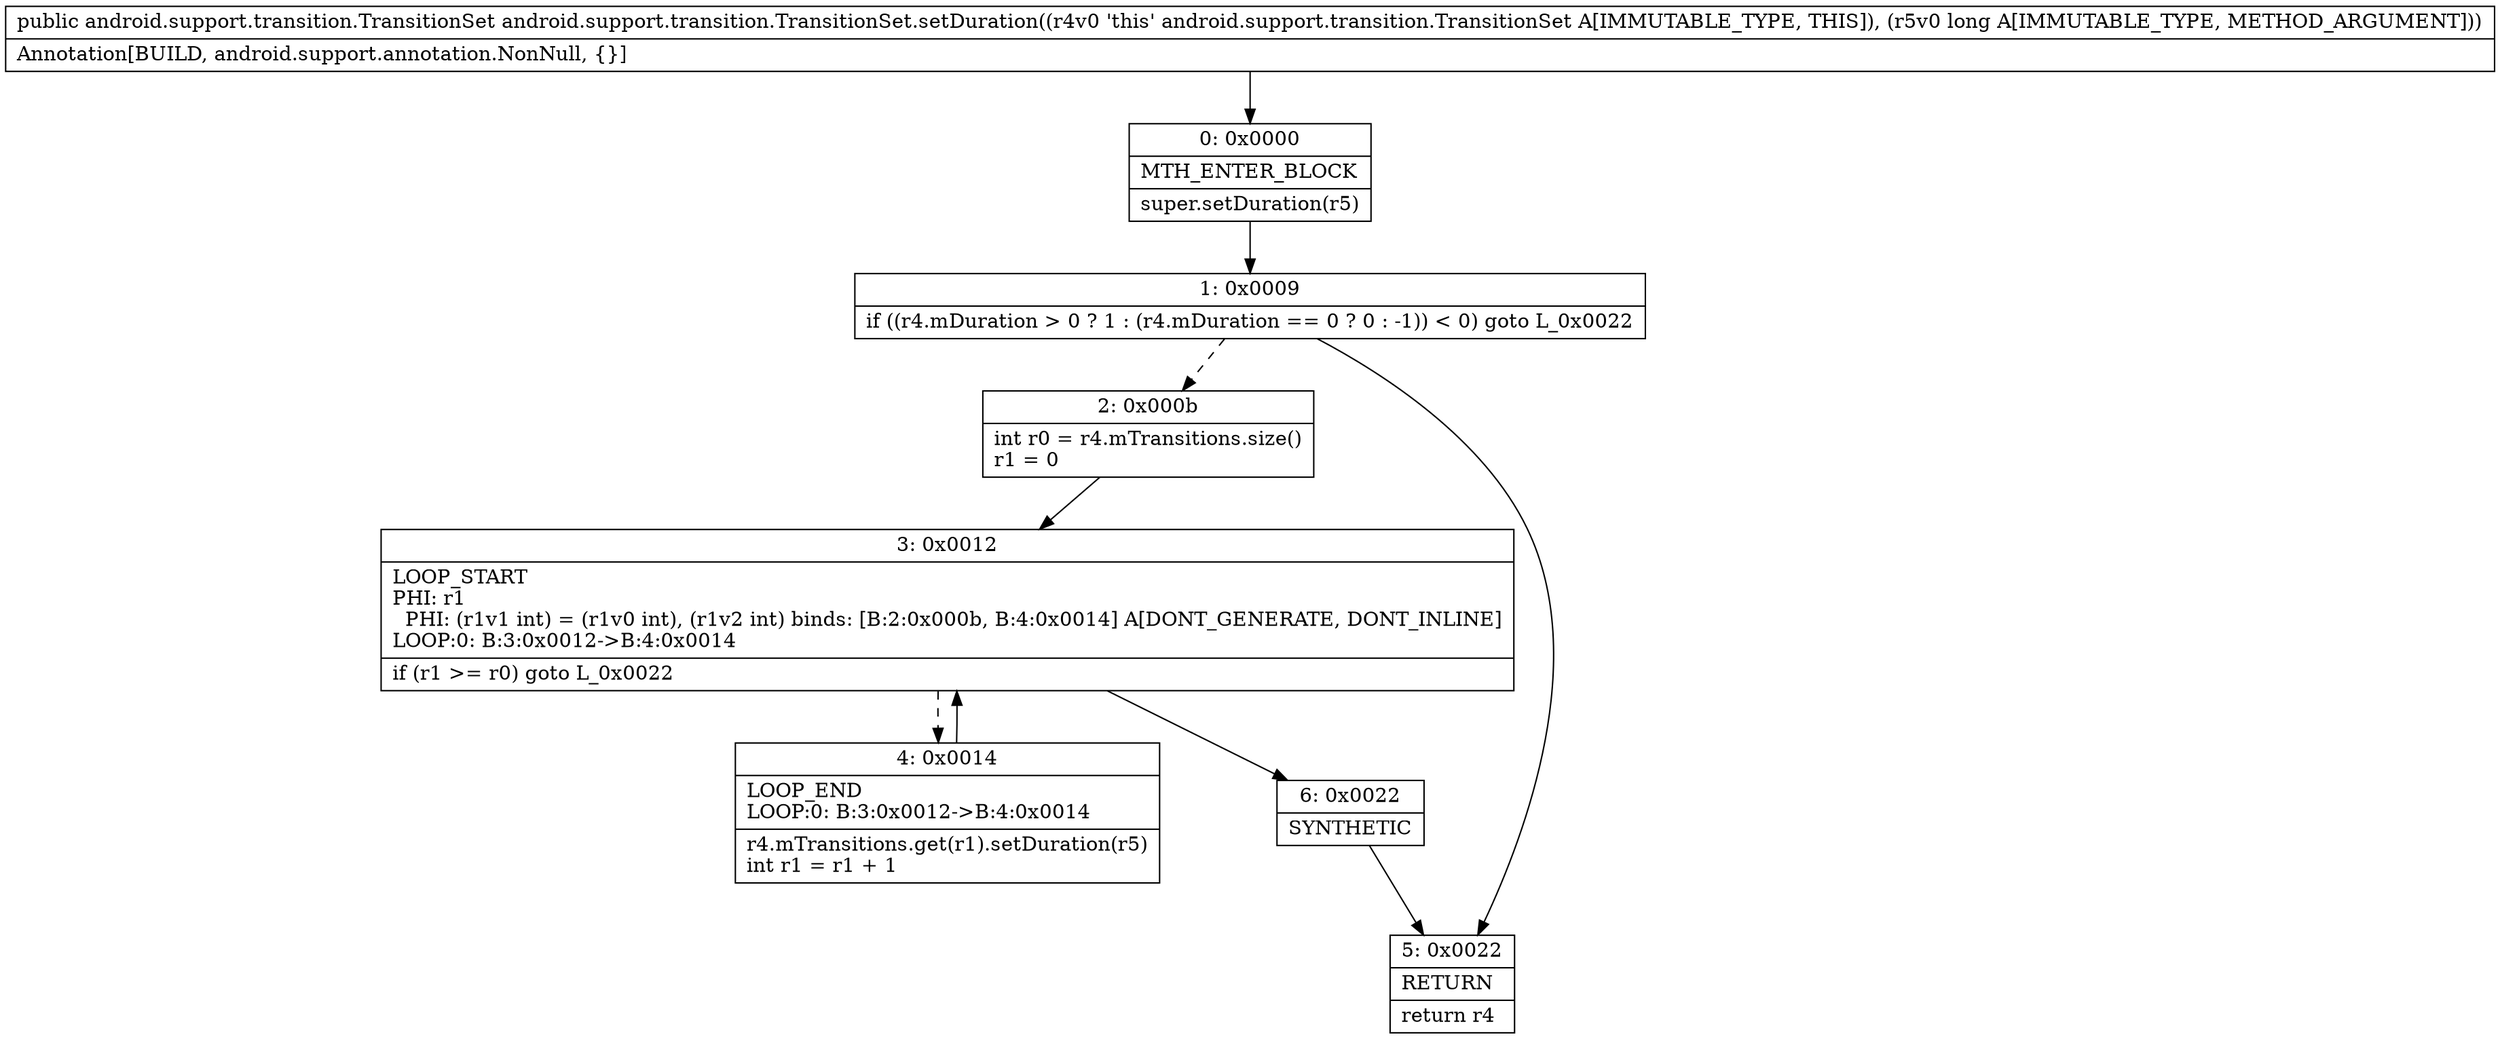 digraph "CFG forandroid.support.transition.TransitionSet.setDuration(J)Landroid\/support\/transition\/TransitionSet;" {
Node_0 [shape=record,label="{0\:\ 0x0000|MTH_ENTER_BLOCK\l|super.setDuration(r5)\l}"];
Node_1 [shape=record,label="{1\:\ 0x0009|if ((r4.mDuration \> 0 ? 1 : (r4.mDuration == 0 ? 0 : \-1)) \< 0) goto L_0x0022\l}"];
Node_2 [shape=record,label="{2\:\ 0x000b|int r0 = r4.mTransitions.size()\lr1 = 0\l}"];
Node_3 [shape=record,label="{3\:\ 0x0012|LOOP_START\lPHI: r1 \l  PHI: (r1v1 int) = (r1v0 int), (r1v2 int) binds: [B:2:0x000b, B:4:0x0014] A[DONT_GENERATE, DONT_INLINE]\lLOOP:0: B:3:0x0012\-\>B:4:0x0014\l|if (r1 \>= r0) goto L_0x0022\l}"];
Node_4 [shape=record,label="{4\:\ 0x0014|LOOP_END\lLOOP:0: B:3:0x0012\-\>B:4:0x0014\l|r4.mTransitions.get(r1).setDuration(r5)\lint r1 = r1 + 1\l}"];
Node_5 [shape=record,label="{5\:\ 0x0022|RETURN\l|return r4\l}"];
Node_6 [shape=record,label="{6\:\ 0x0022|SYNTHETIC\l}"];
MethodNode[shape=record,label="{public android.support.transition.TransitionSet android.support.transition.TransitionSet.setDuration((r4v0 'this' android.support.transition.TransitionSet A[IMMUTABLE_TYPE, THIS]), (r5v0 long A[IMMUTABLE_TYPE, METHOD_ARGUMENT]))  | Annotation[BUILD, android.support.annotation.NonNull, \{\}]\l}"];
MethodNode -> Node_0;
Node_0 -> Node_1;
Node_1 -> Node_2[style=dashed];
Node_1 -> Node_5;
Node_2 -> Node_3;
Node_3 -> Node_4[style=dashed];
Node_3 -> Node_6;
Node_4 -> Node_3;
Node_6 -> Node_5;
}

